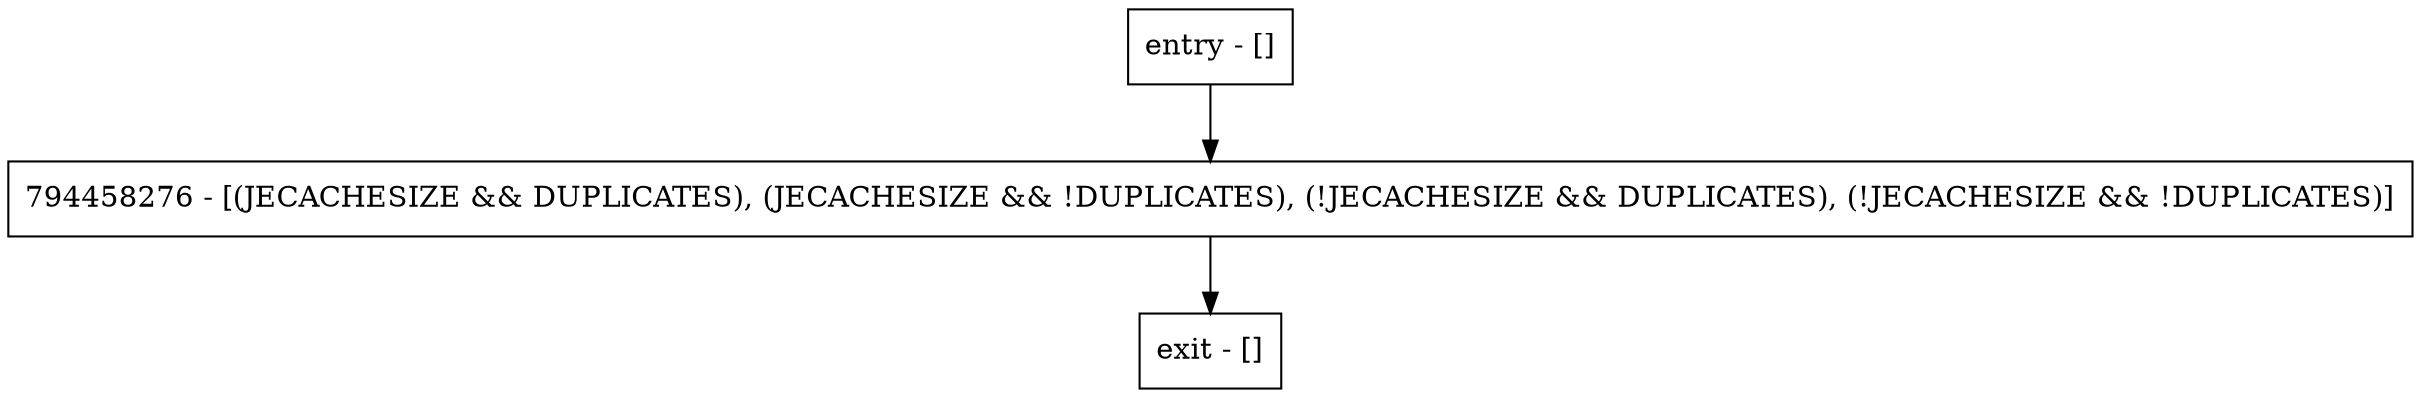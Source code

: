 digraph getSizeMinusChecksum {
node [shape=record];
entry [label="entry - []"];
exit [label="exit - []"];
794458276 [label="794458276 - [(JECACHESIZE && DUPLICATES), (JECACHESIZE && !DUPLICATES), (!JECACHESIZE && DUPLICATES), (!JECACHESIZE && !DUPLICATES)]"];
entry;
exit;
entry -> 794458276;
794458276 -> exit;
}
